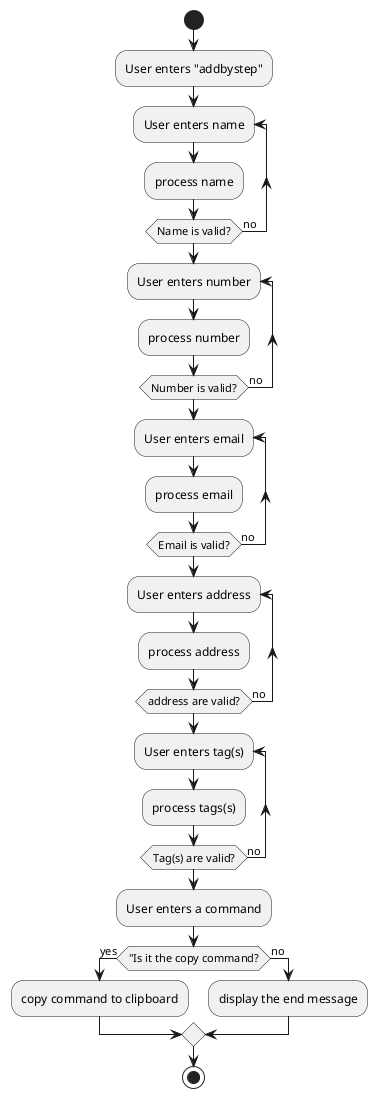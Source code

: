 @startuml
'https://plantuml.com/sequence-diagram

start
:User enters "addbystep";
repeat :User enters name;
  :process name;
repeat while (Name is valid?) is (no)
repeat :User enters number;
  :process number;
repeat while (Number is valid?) is (no)
repeat :User enters email;
  :process email;
repeat while (Email is valid?) is (no)
repeat :User enters address;
  :process address;
repeat while (address are valid?) is (no)
repeat :User enters tag(s);
  :process tags(s);
repeat while (Tag(s) are valid?) is (no)
:User enters a command;
if("Is it the copy command?) then (yes)
:copy command to clipboard;
else (no)
:display the end message;
endif


stop


@enduml
